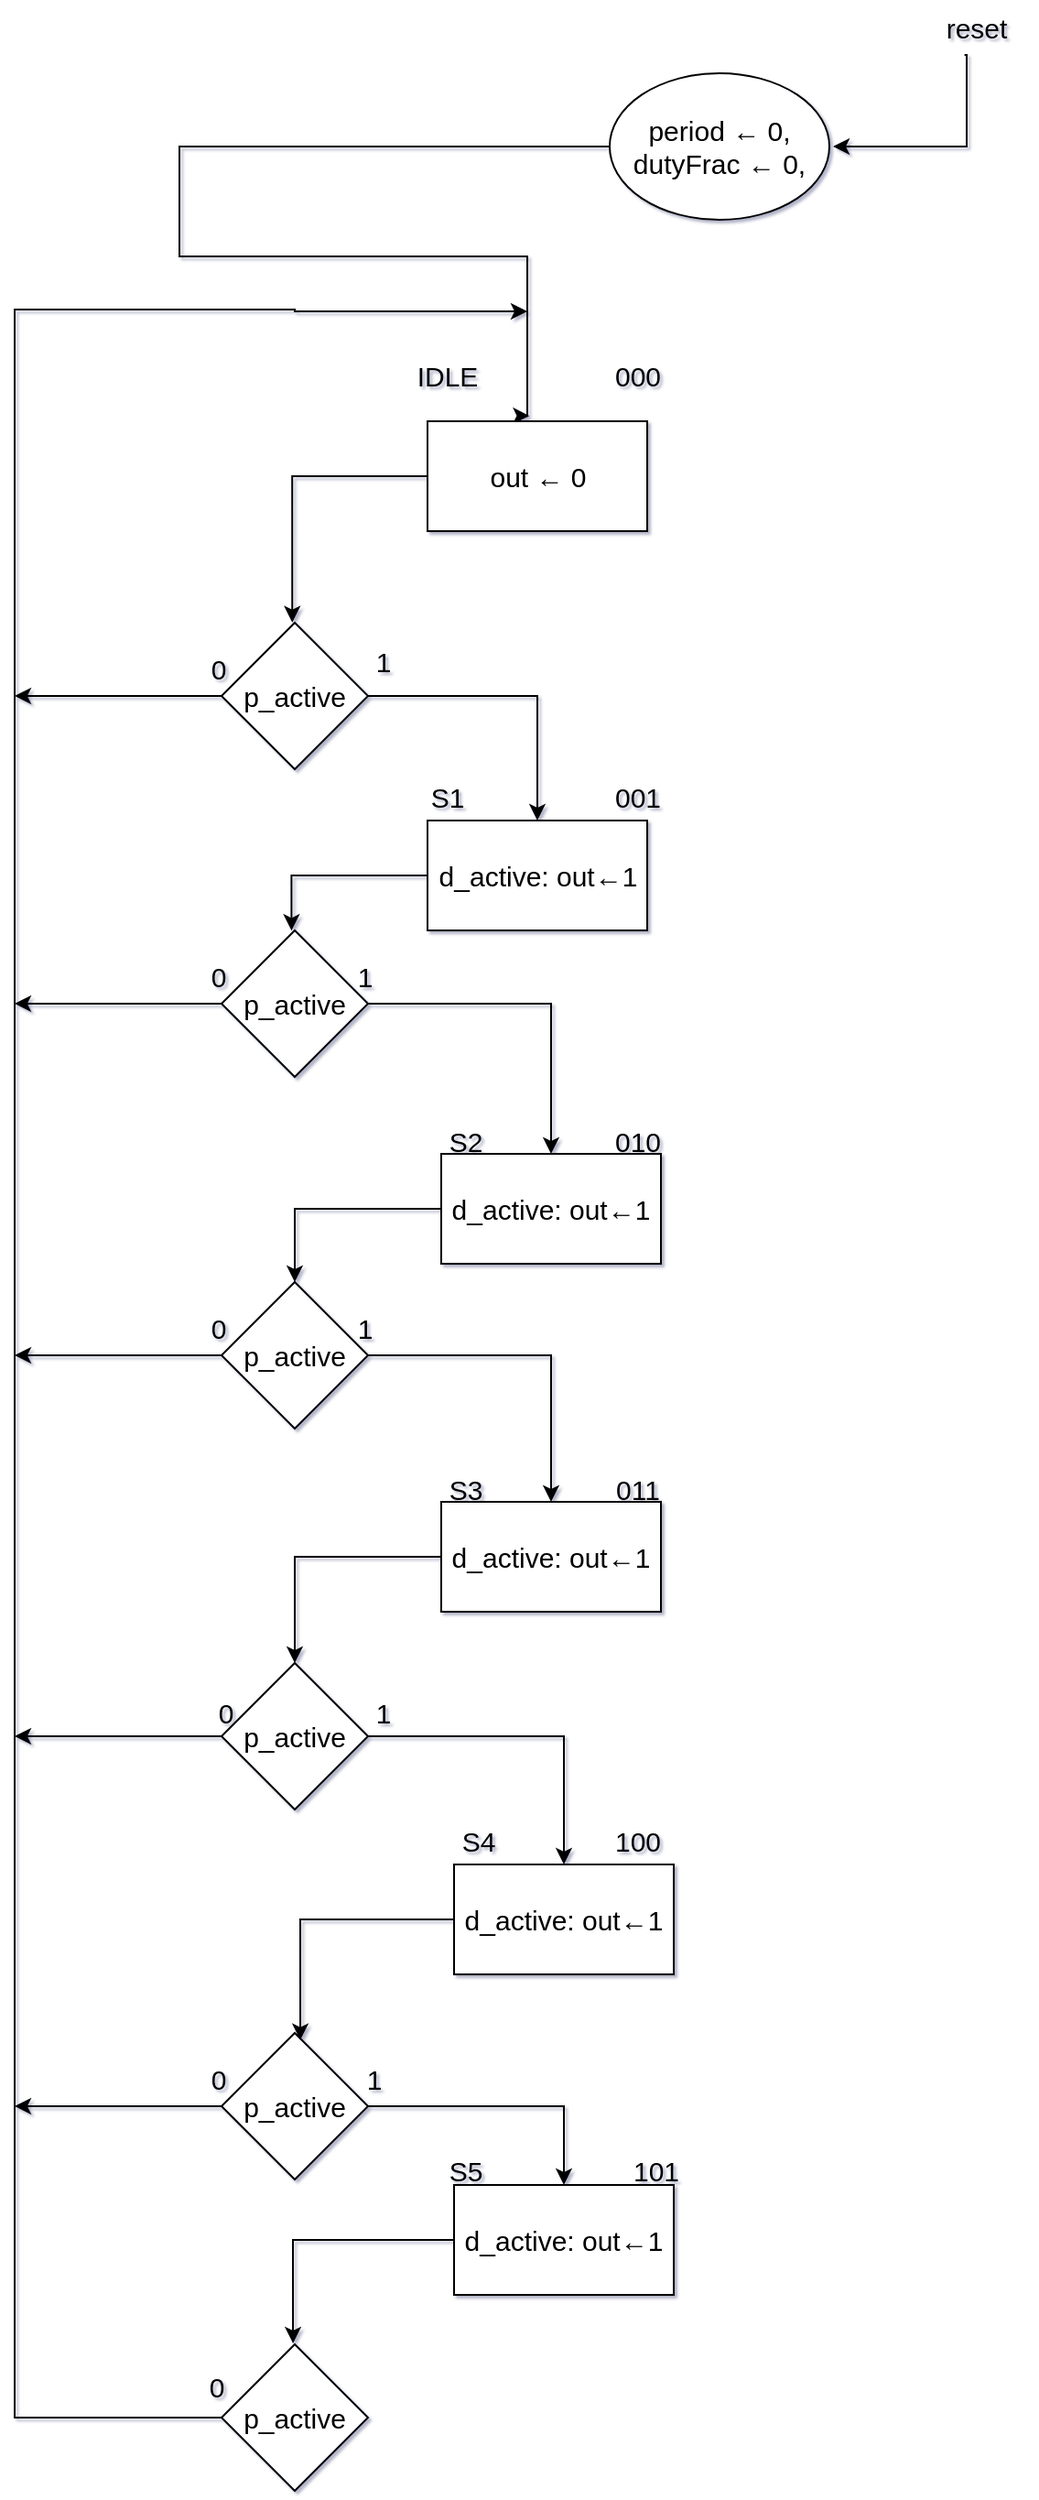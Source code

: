 <mxfile version="22.1.18" type="github">
  <diagram name="Page-1" id="GGo1JlDiYlLj3cVosGNW">
    <mxGraphModel dx="4200" dy="2228" grid="1" gridSize="10" guides="1" tooltips="1" connect="0" arrows="1" fold="1" page="1" pageScale="1" pageWidth="1500" pageHeight="3000" math="0" shadow="1">
      <root>
        <mxCell id="0" />
        <mxCell id="1" parent="0" />
        <mxCell id="lQ2lAUUzrBHqBKWSUGlg-22" value="" style="edgeStyle=orthogonalEdgeStyle;rounded=0;orthogonalLoop=1;jettySize=auto;html=1;fontSize=15;fontStyle=0;strokeWidth=1;fontColor=#000000;" parent="1" source="lQ2lAUUzrBHqBKWSUGlg-19" target="lQ2lAUUzrBHqBKWSUGlg-21" edge="1">
          <mxGeometry relative="1" as="geometry" />
        </mxCell>
        <mxCell id="DzYreBIAlxz-Bc4P912Z-17" style="edgeStyle=orthogonalEdgeStyle;rounded=0;orthogonalLoop=1;jettySize=auto;html=1;fontSize=15;fontStyle=0" parent="1" source="lQ2lAUUzrBHqBKWSUGlg-19" edge="1">
          <mxGeometry relative="1" as="geometry">
            <mxPoint x="340" y="490" as="targetPoint" />
          </mxGeometry>
        </mxCell>
        <mxCell id="lQ2lAUUzrBHqBKWSUGlg-19" value="p_active" style="rhombus;whiteSpace=wrap;html=1;fontSize=15;fontStyle=0;strokeWidth=1;fontColor=#000000;" parent="1" vertex="1">
          <mxGeometry x="453" y="450" width="80" height="80" as="geometry" />
        </mxCell>
        <mxCell id="lQ2lAUUzrBHqBKWSUGlg-21" value="d_active: out←1" style="whiteSpace=wrap;html=1;fontSize=15;fontStyle=0;strokeWidth=1;fontColor=#000000;" parent="1" vertex="1">
          <mxGeometry x="565.5" y="558" width="120" height="60" as="geometry" />
        </mxCell>
        <mxCell id="lQ2lAUUzrBHqBKWSUGlg-109" value="1" style="text;html=1;align=center;verticalAlign=middle;resizable=0;points=[];autosize=1;fontSize=15;fontStyle=0;strokeWidth=1;strokeColor=none;fontColor=#000000;" parent="1" vertex="1">
          <mxGeometry x="525.5" y="456" width="30" height="30" as="geometry" />
        </mxCell>
        <mxCell id="lQ2lAUUzrBHqBKWSUGlg-110" value="0" style="text;html=1;align=center;verticalAlign=middle;resizable=0;points=[];autosize=1;fontSize=15;fontStyle=0;strokeWidth=1;strokeColor=none;fontColor=#000000;" parent="1" vertex="1">
          <mxGeometry x="435.5" y="460" width="30" height="30" as="geometry" />
        </mxCell>
        <mxCell id="7_8doox-LUyNGBTueIZM-61" style="edgeStyle=orthogonalEdgeStyle;rounded=0;orthogonalLoop=1;jettySize=auto;html=1;fontSize=15;fontStyle=0;strokeWidth=1;fontColor=#000000;" parent="1" source="7_8doox-LUyNGBTueIZM-58" target="7_8doox-LUyNGBTueIZM-60" edge="1">
          <mxGeometry relative="1" as="geometry" />
        </mxCell>
        <mxCell id="DzYreBIAlxz-Bc4P912Z-16" style="edgeStyle=orthogonalEdgeStyle;rounded=0;orthogonalLoop=1;jettySize=auto;html=1;fontSize=15;fontStyle=0" parent="1" source="7_8doox-LUyNGBTueIZM-58" edge="1">
          <mxGeometry relative="1" as="geometry">
            <mxPoint x="340" y="658" as="targetPoint" />
          </mxGeometry>
        </mxCell>
        <mxCell id="7_8doox-LUyNGBTueIZM-58" value="p_active" style="rhombus;whiteSpace=wrap;html=1;fontSize=15;fontStyle=0;strokeWidth=1;fontColor=#000000;" parent="1" vertex="1">
          <mxGeometry x="453" y="618" width="80" height="80" as="geometry" />
        </mxCell>
        <mxCell id="DzYreBIAlxz-Bc4P912Z-3" style="edgeStyle=orthogonalEdgeStyle;rounded=0;orthogonalLoop=1;jettySize=auto;html=1;fontSize=15;fontStyle=0" parent="1" source="7_8doox-LUyNGBTueIZM-60" target="7_8doox-LUyNGBTueIZM-73" edge="1">
          <mxGeometry relative="1" as="geometry" />
        </mxCell>
        <mxCell id="7_8doox-LUyNGBTueIZM-60" value="d_active: out←1" style="whiteSpace=wrap;html=1;fontSize=15;fontStyle=0;strokeWidth=1;fontColor=#000000;" parent="1" vertex="1">
          <mxGeometry x="573" y="740" width="120" height="60" as="geometry" />
        </mxCell>
        <mxCell id="7_8doox-LUyNGBTueIZM-72" style="edgeStyle=orthogonalEdgeStyle;rounded=0;orthogonalLoop=1;jettySize=auto;html=1;fontSize=15;fontStyle=0;strokeWidth=1;fontColor=#000000;" parent="1" source="7_8doox-LUyNGBTueIZM-73" target="7_8doox-LUyNGBTueIZM-74" edge="1">
          <mxGeometry relative="1" as="geometry" />
        </mxCell>
        <mxCell id="DzYreBIAlxz-Bc4P912Z-15" style="edgeStyle=orthogonalEdgeStyle;rounded=0;orthogonalLoop=1;jettySize=auto;html=1;fontSize=15;fontStyle=0" parent="1" source="7_8doox-LUyNGBTueIZM-73" edge="1">
          <mxGeometry relative="1" as="geometry">
            <mxPoint x="340" y="850" as="targetPoint" />
          </mxGeometry>
        </mxCell>
        <mxCell id="7_8doox-LUyNGBTueIZM-73" value="p_active" style="rhombus;whiteSpace=wrap;html=1;fontSize=15;fontStyle=0;strokeWidth=1;fontColor=#000000;" parent="1" vertex="1">
          <mxGeometry x="453" y="810" width="80" height="80" as="geometry" />
        </mxCell>
        <mxCell id="DzYreBIAlxz-Bc4P912Z-2" style="edgeStyle=orthogonalEdgeStyle;rounded=0;orthogonalLoop=1;jettySize=auto;html=1;fontSize=15;fontStyle=0" parent="1" source="7_8doox-LUyNGBTueIZM-74" target="7_8doox-LUyNGBTueIZM-79" edge="1">
          <mxGeometry relative="1" as="geometry" />
        </mxCell>
        <mxCell id="7_8doox-LUyNGBTueIZM-74" value="d_active: out←1" style="whiteSpace=wrap;html=1;fontSize=15;fontStyle=0;strokeWidth=1;fontColor=#000000;" parent="1" vertex="1">
          <mxGeometry x="573" y="930" width="120" height="60" as="geometry" />
        </mxCell>
        <mxCell id="7_8doox-LUyNGBTueIZM-78" style="edgeStyle=orthogonalEdgeStyle;rounded=0;orthogonalLoop=1;jettySize=auto;html=1;fontSize=15;fontStyle=0;strokeWidth=1;fontColor=#000000;" parent="1" source="7_8doox-LUyNGBTueIZM-79" target="7_8doox-LUyNGBTueIZM-80" edge="1">
          <mxGeometry relative="1" as="geometry" />
        </mxCell>
        <mxCell id="DzYreBIAlxz-Bc4P912Z-14" style="edgeStyle=orthogonalEdgeStyle;rounded=0;orthogonalLoop=1;jettySize=auto;html=1;fontSize=15;fontStyle=0" parent="1" source="7_8doox-LUyNGBTueIZM-79" edge="1">
          <mxGeometry relative="1" as="geometry">
            <mxPoint x="340" y="1058" as="targetPoint" />
          </mxGeometry>
        </mxCell>
        <mxCell id="7_8doox-LUyNGBTueIZM-79" value="p_active" style="rhombus;whiteSpace=wrap;html=1;fontSize=15;fontStyle=0;strokeWidth=1;fontColor=#000000;" parent="1" vertex="1">
          <mxGeometry x="453" y="1018" width="80" height="80" as="geometry" />
        </mxCell>
        <mxCell id="7_8doox-LUyNGBTueIZM-80" value="d_active: out←1" style="whiteSpace=wrap;html=1;fontSize=15;fontStyle=0;strokeWidth=1;fontColor=#000000;" parent="1" vertex="1">
          <mxGeometry x="580" y="1128" width="120" height="60" as="geometry" />
        </mxCell>
        <mxCell id="7_8doox-LUyNGBTueIZM-81" style="edgeStyle=orthogonalEdgeStyle;rounded=0;orthogonalLoop=1;jettySize=auto;html=1;fontSize=15;fontStyle=0;strokeWidth=1;fontColor=#000000;" parent="1" source="7_8doox-LUyNGBTueIZM-82" target="7_8doox-LUyNGBTueIZM-83" edge="1">
          <mxGeometry relative="1" as="geometry" />
        </mxCell>
        <mxCell id="DzYreBIAlxz-Bc4P912Z-13" style="edgeStyle=orthogonalEdgeStyle;rounded=0;orthogonalLoop=1;jettySize=auto;html=1;fontSize=15;fontStyle=0" parent="1" source="7_8doox-LUyNGBTueIZM-82" edge="1">
          <mxGeometry relative="1" as="geometry">
            <mxPoint x="340" y="1260" as="targetPoint" />
          </mxGeometry>
        </mxCell>
        <mxCell id="7_8doox-LUyNGBTueIZM-82" value="p_active" style="rhombus;whiteSpace=wrap;html=1;fontSize=15;fontStyle=0;strokeWidth=1;fontColor=#000000;" parent="1" vertex="1">
          <mxGeometry x="453" y="1220" width="80" height="80" as="geometry" />
        </mxCell>
        <mxCell id="7_8doox-LUyNGBTueIZM-83" value="d_active: out←1" style="whiteSpace=wrap;html=1;fontSize=15;fontStyle=0;strokeWidth=1;fontColor=#000000;" parent="1" vertex="1">
          <mxGeometry x="580" y="1303" width="120" height="60" as="geometry" />
        </mxCell>
        <mxCell id="7_8doox-LUyNGBTueIZM-126" value="S1" style="text;html=1;align=center;verticalAlign=middle;resizable=0;points=[];autosize=1;fontSize=15;fontStyle=0;strokeWidth=1;strokeColor=none;fontColor=#000000;" parent="1" vertex="1">
          <mxGeometry x="555.5" y="530" width="40" height="30" as="geometry" />
        </mxCell>
        <mxCell id="7_8doox-LUyNGBTueIZM-127" value="001" style="text;html=1;align=center;verticalAlign=middle;resizable=0;points=[];autosize=1;fontSize=15;fontStyle=0;strokeWidth=1;strokeColor=none;fontColor=#000000;" parent="1" vertex="1">
          <mxGeometry x="655" y="530" width="50" height="30" as="geometry" />
        </mxCell>
        <mxCell id="7_8doox-LUyNGBTueIZM-128" value="S2" style="text;html=1;align=center;verticalAlign=middle;resizable=0;points=[];autosize=1;fontSize=15;fontStyle=0;strokeWidth=1;strokeColor=none;fontColor=#000000;" parent="1" vertex="1">
          <mxGeometry x="565.5" y="718" width="40" height="30" as="geometry" />
        </mxCell>
        <mxCell id="7_8doox-LUyNGBTueIZM-129" value="010" style="text;html=1;align=center;verticalAlign=middle;resizable=0;points=[];autosize=1;fontSize=15;fontStyle=0;strokeWidth=1;strokeColor=none;fontColor=#000000;" parent="1" vertex="1">
          <mxGeometry x="655" y="718" width="50" height="30" as="geometry" />
        </mxCell>
        <mxCell id="7_8doox-LUyNGBTueIZM-130" value="S3" style="text;html=1;align=center;verticalAlign=middle;resizable=0;points=[];autosize=1;fontSize=15;fontStyle=0;strokeWidth=1;strokeColor=none;fontColor=#000000;" parent="1" vertex="1">
          <mxGeometry x="565.5" y="908" width="40" height="30" as="geometry" />
        </mxCell>
        <mxCell id="7_8doox-LUyNGBTueIZM-131" value="011" style="text;html=1;align=center;verticalAlign=middle;resizable=0;points=[];autosize=1;fontSize=15;fontStyle=0;strokeWidth=1;strokeColor=none;fontColor=#000000;" parent="1" vertex="1">
          <mxGeometry x="655" y="908" width="50" height="30" as="geometry" />
        </mxCell>
        <mxCell id="7_8doox-LUyNGBTueIZM-132" value="S4" style="text;html=1;align=center;verticalAlign=middle;resizable=0;points=[];autosize=1;fontSize=15;fontStyle=0;strokeWidth=1;strokeColor=none;fontColor=#000000;" parent="1" vertex="1">
          <mxGeometry x="573" y="1100" width="40" height="30" as="geometry" />
        </mxCell>
        <mxCell id="7_8doox-LUyNGBTueIZM-133" value="100" style="text;html=1;align=center;verticalAlign=middle;resizable=0;points=[];autosize=1;fontSize=15;fontStyle=0;strokeWidth=1;strokeColor=none;fontColor=#000000;" parent="1" vertex="1">
          <mxGeometry x="655" y="1100" width="50" height="30" as="geometry" />
        </mxCell>
        <mxCell id="7_8doox-LUyNGBTueIZM-134" value="S5" style="text;html=1;align=center;verticalAlign=middle;resizable=0;points=[];autosize=1;fontSize=15;fontStyle=0;strokeWidth=1;strokeColor=none;fontColor=#000000;" parent="1" vertex="1">
          <mxGeometry x="565.5" y="1280" width="40" height="30" as="geometry" />
        </mxCell>
        <mxCell id="7_8doox-LUyNGBTueIZM-135" value="101" style="text;html=1;align=center;verticalAlign=middle;resizable=0;points=[];autosize=1;fontSize=15;fontStyle=0;strokeWidth=1;strokeColor=none;fontColor=#000000;" parent="1" vertex="1">
          <mxGeometry x="665" y="1280" width="50" height="30" as="geometry" />
        </mxCell>
        <mxCell id="7_8doox-LUyNGBTueIZM-254" value="0" style="text;html=1;align=center;verticalAlign=middle;resizable=0;points=[];autosize=1;strokeColor=none;fillColor=none;fontColor=#000000;fontSize=15;strokeWidth=1;fontStyle=0" parent="1" vertex="1">
          <mxGeometry x="435.5" y="628" width="30" height="30" as="geometry" />
        </mxCell>
        <mxCell id="7_8doox-LUyNGBTueIZM-255" value="1" style="text;html=1;align=center;verticalAlign=middle;resizable=0;points=[];autosize=1;strokeColor=none;fillColor=none;fontColor=#000000;fontSize=15;strokeWidth=1;fontStyle=0" parent="1" vertex="1">
          <mxGeometry x="515.5" y="628" width="30" height="30" as="geometry" />
        </mxCell>
        <mxCell id="7_8doox-LUyNGBTueIZM-256" value="0" style="text;html=1;align=center;verticalAlign=middle;resizable=0;points=[];autosize=1;strokeColor=none;fillColor=none;fontColor=#000000;fontSize=15;strokeWidth=1;fontStyle=0" parent="1" vertex="1">
          <mxGeometry x="435.5" y="820" width="30" height="30" as="geometry" />
        </mxCell>
        <mxCell id="7_8doox-LUyNGBTueIZM-257" value="1" style="text;html=1;align=center;verticalAlign=middle;resizable=0;points=[];autosize=1;strokeColor=none;fillColor=none;fontColor=#000000;fontSize=15;strokeWidth=1;fontStyle=0" parent="1" vertex="1">
          <mxGeometry x="515.5" y="820" width="30" height="30" as="geometry" />
        </mxCell>
        <mxCell id="7_8doox-LUyNGBTueIZM-258" value="0" style="text;html=1;align=center;verticalAlign=middle;resizable=0;points=[];autosize=1;strokeColor=none;fillColor=none;fontColor=#000000;fontSize=15;strokeWidth=1;fontStyle=0" parent="1" vertex="1">
          <mxGeometry x="440" y="1030" width="30" height="30" as="geometry" />
        </mxCell>
        <mxCell id="7_8doox-LUyNGBTueIZM-261" value="1" style="text;html=1;align=center;verticalAlign=middle;resizable=0;points=[];autosize=1;strokeColor=none;fillColor=none;fontColor=#000000;fontSize=15;strokeWidth=1;fontStyle=0" parent="1" vertex="1">
          <mxGeometry x="525.5" y="1030" width="30" height="30" as="geometry" />
        </mxCell>
        <mxCell id="7_8doox-LUyNGBTueIZM-262" value="0" style="text;html=1;align=center;verticalAlign=middle;resizable=0;points=[];autosize=1;strokeColor=none;fillColor=none;fontColor=#000000;fontSize=15;strokeWidth=1;fontStyle=0" parent="1" vertex="1">
          <mxGeometry x="435.5" y="1230" width="30" height="30" as="geometry" />
        </mxCell>
        <mxCell id="7_8doox-LUyNGBTueIZM-263" value="1" style="text;html=1;align=center;verticalAlign=middle;resizable=0;points=[];autosize=1;strokeColor=none;fillColor=none;fontColor=#000000;fontSize=15;strokeWidth=1;fontStyle=0" parent="1" vertex="1">
          <mxGeometry x="520.5" y="1230" width="30" height="30" as="geometry" />
        </mxCell>
        <mxCell id="DzYreBIAlxz-Bc4P912Z-1" style="edgeStyle=orthogonalEdgeStyle;rounded=0;orthogonalLoop=1;jettySize=auto;html=1;entryX=0.538;entryY=0.048;entryDx=0;entryDy=0;entryPerimeter=0;fontSize=15;fontStyle=0" parent="1" source="7_8doox-LUyNGBTueIZM-80" target="7_8doox-LUyNGBTueIZM-82" edge="1">
          <mxGeometry relative="1" as="geometry" />
        </mxCell>
        <mxCell id="DzYreBIAlxz-Bc4P912Z-4" style="edgeStyle=orthogonalEdgeStyle;rounded=0;orthogonalLoop=1;jettySize=auto;html=1;entryX=0.478;entryY=0.002;entryDx=0;entryDy=0;entryPerimeter=0;fontSize=15;fontStyle=0" parent="1" source="lQ2lAUUzrBHqBKWSUGlg-21" target="7_8doox-LUyNGBTueIZM-58" edge="1">
          <mxGeometry relative="1" as="geometry" />
        </mxCell>
        <mxCell id="DzYreBIAlxz-Bc4P912Z-5" value="p_active" style="rhombus;whiteSpace=wrap;html=1;fontSize=15;fontStyle=0;strokeWidth=1;fontColor=#000000;" parent="1" vertex="1">
          <mxGeometry x="453" y="1390" width="80" height="80" as="geometry" />
        </mxCell>
        <mxCell id="DzYreBIAlxz-Bc4P912Z-7" style="edgeStyle=orthogonalEdgeStyle;rounded=0;orthogonalLoop=1;jettySize=auto;html=1;entryX=0.488;entryY=-0.007;entryDx=0;entryDy=0;entryPerimeter=0;fontSize=15;fontStyle=0" parent="1" source="7_8doox-LUyNGBTueIZM-83" target="DzYreBIAlxz-Bc4P912Z-5" edge="1">
          <mxGeometry relative="1" as="geometry" />
        </mxCell>
        <mxCell id="DzYreBIAlxz-Bc4P912Z-20" value="" style="edgeStyle=orthogonalEdgeStyle;rounded=0;orthogonalLoop=1;jettySize=auto;html=1;fontSize=15;fontStyle=0;entryX=0.464;entryY=-0.048;entryDx=0;entryDy=0;entryPerimeter=0;" parent="1" source="DzYreBIAlxz-Bc4P912Z-18" target="DzYreBIAlxz-Bc4P912Z-19" edge="1">
          <mxGeometry relative="1" as="geometry">
            <Array as="points">
              <mxPoint x="430" y="190" />
              <mxPoint x="430" y="250" />
              <mxPoint x="620" y="250" />
              <mxPoint x="620" y="337" />
            </Array>
          </mxGeometry>
        </mxCell>
        <mxCell id="DzYreBIAlxz-Bc4P912Z-18" value="period&amp;nbsp;← 0,&lt;br style=&quot;font-size: 15px;&quot;&gt;dutyFrac&amp;nbsp;← 0," style="ellipse;whiteSpace=wrap;html=1;fontSize=15;fontStyle=0" parent="1" vertex="1">
          <mxGeometry x="665" y="150" width="120" height="80" as="geometry" />
        </mxCell>
        <mxCell id="DzYreBIAlxz-Bc4P912Z-24" value="" style="edgeStyle=orthogonalEdgeStyle;rounded=0;orthogonalLoop=1;jettySize=auto;html=1;fontSize=15;fontStyle=0;entryX=0.483;entryY=-0.002;entryDx=0;entryDy=0;entryPerimeter=0;" parent="1" source="DzYreBIAlxz-Bc4P912Z-19" target="lQ2lAUUzrBHqBKWSUGlg-19" edge="1">
          <mxGeometry relative="1" as="geometry">
            <mxPoint x="650" y="280" as="targetPoint" />
          </mxGeometry>
        </mxCell>
        <mxCell id="DzYreBIAlxz-Bc4P912Z-19" value="out&amp;nbsp;← 0" style="whiteSpace=wrap;html=1;fontSize=15;fontStyle=0" parent="1" vertex="1">
          <mxGeometry x="565.5" y="340" width="120" height="60" as="geometry" />
        </mxCell>
        <mxCell id="DzYreBIAlxz-Bc4P912Z-21" value="IDLE" style="text;html=1;align=center;verticalAlign=middle;resizable=0;points=[];autosize=1;strokeColor=none;fillColor=none;fontSize=15;fontStyle=0" parent="1" vertex="1">
          <mxGeometry x="545.5" y="300" width="60" height="30" as="geometry" />
        </mxCell>
        <mxCell id="DzYreBIAlxz-Bc4P912Z-22" value="000" style="text;html=1;align=center;verticalAlign=middle;resizable=0;points=[];autosize=1;strokeColor=none;fillColor=none;fontSize=15;fontStyle=0" parent="1" vertex="1">
          <mxGeometry x="655" y="300" width="50" height="30" as="geometry" />
        </mxCell>
        <mxCell id="DzYreBIAlxz-Bc4P912Z-26" style="edgeStyle=orthogonalEdgeStyle;rounded=0;orthogonalLoop=1;jettySize=auto;html=1;entryX=1.017;entryY=0.614;entryDx=0;entryDy=0;entryPerimeter=0;fontSize=15;fontStyle=0;exitX=0.397;exitY=1;exitDx=0;exitDy=0;exitPerimeter=0;" parent="1" source="LTmUP5jKH5nxpWFjnkwC-1" edge="1">
          <mxGeometry relative="1" as="geometry">
            <Array as="points">
              <mxPoint x="860" y="190" />
            </Array>
            <mxPoint x="870" y="150" as="sourcePoint" />
            <mxPoint x="787.04" y="190" as="targetPoint" />
          </mxGeometry>
        </mxCell>
        <mxCell id="DzYreBIAlxz-Bc4P912Z-28" style="edgeStyle=orthogonalEdgeStyle;rounded=0;orthogonalLoop=1;jettySize=auto;html=1;fontSize=15;fontStyle=0" parent="1" source="DzYreBIAlxz-Bc4P912Z-5" edge="1">
          <mxGeometry relative="1" as="geometry">
            <Array as="points">
              <mxPoint x="340" y="1430" />
              <mxPoint x="340" y="279" />
              <mxPoint x="493" y="279" />
              <mxPoint x="540" y="280" />
            </Array>
            <mxPoint x="620" y="280" as="targetPoint" />
          </mxGeometry>
        </mxCell>
        <mxCell id="DzYreBIAlxz-Bc4P912Z-32" value="0" style="text;html=1;align=center;verticalAlign=middle;resizable=0;points=[];autosize=1;strokeColor=none;fillColor=none;fontSize=15;fontStyle=0" parent="1" vertex="1">
          <mxGeometry x="435" y="1398" width="30" height="30" as="geometry" />
        </mxCell>
        <mxCell id="LTmUP5jKH5nxpWFjnkwC-1" value="&lt;font style=&quot;font-size: 15px;&quot;&gt;reset&lt;/font&gt;" style="text;html=1;align=center;verticalAlign=middle;resizable=0;points=[];autosize=1;strokeColor=none;fillColor=none;" vertex="1" parent="1">
          <mxGeometry x="835" y="110" width="60" height="30" as="geometry" />
        </mxCell>
      </root>
    </mxGraphModel>
  </diagram>
</mxfile>
